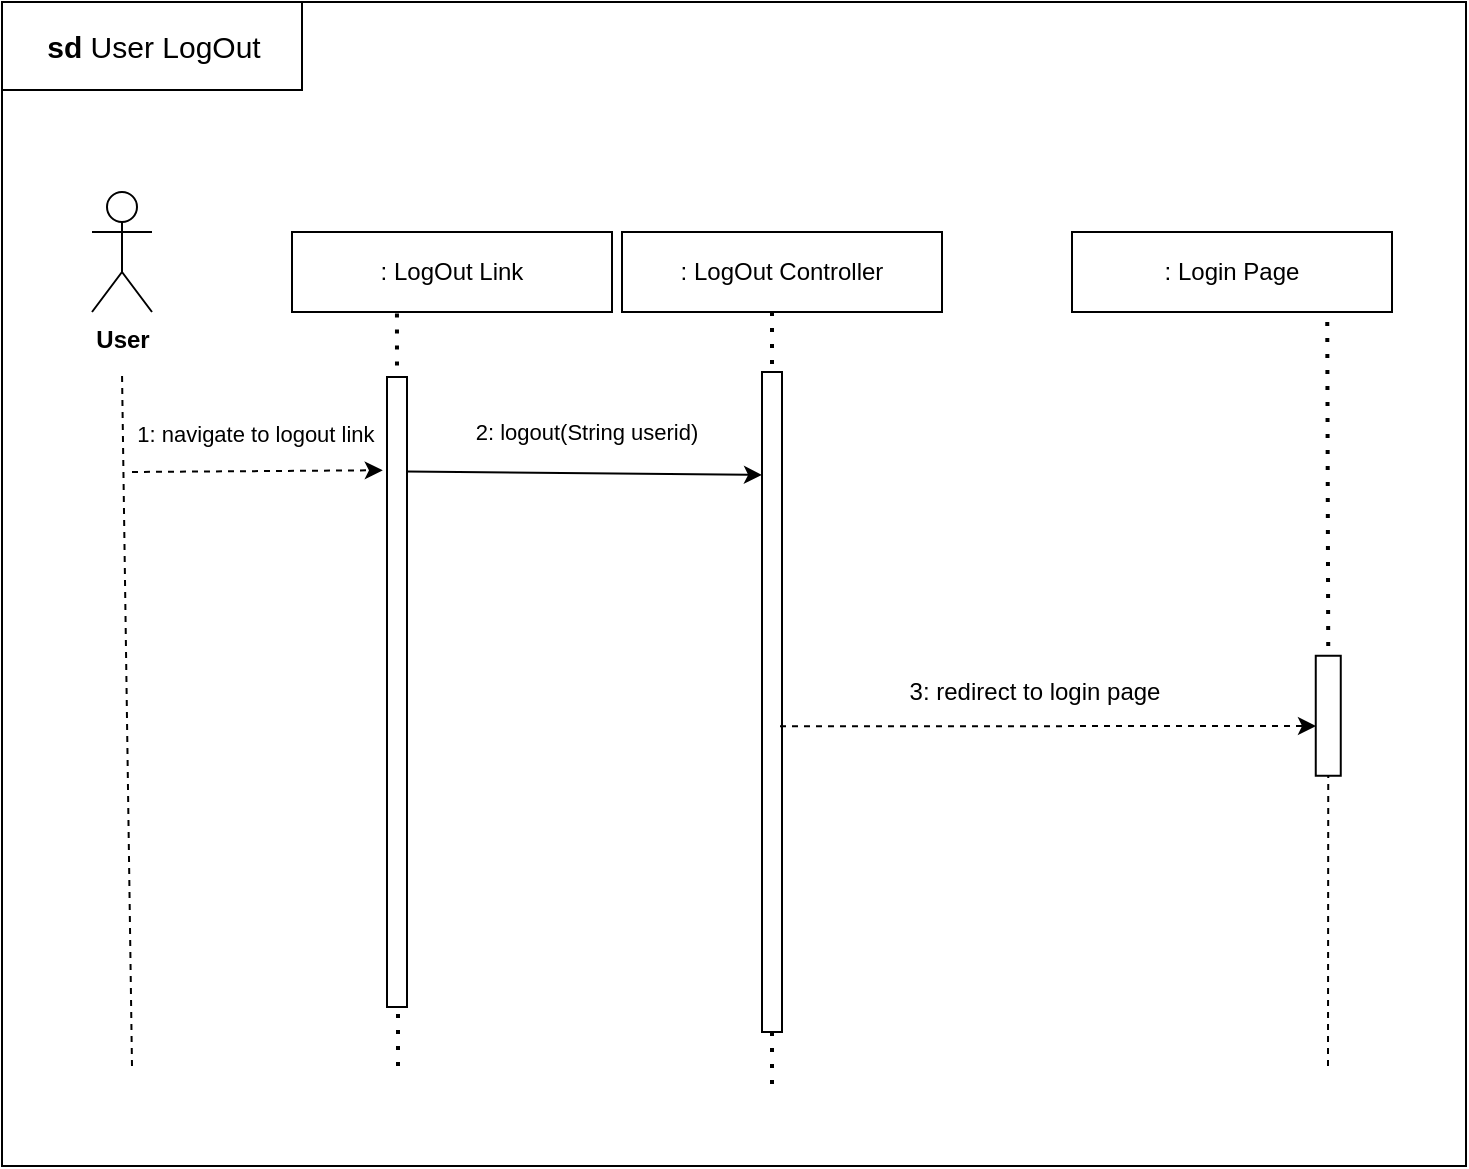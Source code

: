 <mxfile version="21.3.2" type="github">
  <diagram name="Page-1" id="2dU7M76fELoN2mDq0Bwb">
    <mxGraphModel dx="1562" dy="810" grid="0" gridSize="10" guides="1" tooltips="1" connect="1" arrows="1" fold="1" page="1" pageScale="1" pageWidth="1100" pageHeight="850" math="0" shadow="0">
      <root>
        <mxCell id="0" />
        <mxCell id="1" parent="0" />
        <mxCell id="RCdqI_Ovwri8Ju2y_6tO-2" value="" style="group" vertex="1" connectable="0" parent="1">
          <mxGeometry x="150" y="96" width="732" height="582" as="geometry" />
        </mxCell>
        <mxCell id="glwzCVS7DkdntRkq9uP9-1" value="" style="rounded=0;whiteSpace=wrap;html=1;" parent="RCdqI_Ovwri8Ju2y_6tO-2" vertex="1">
          <mxGeometry width="732" height="582" as="geometry" />
        </mxCell>
        <mxCell id="glwzCVS7DkdntRkq9uP9-2" value="" style="endArrow=none;dashed=1;html=1;rounded=0;" parent="RCdqI_Ovwri8Ju2y_6tO-2" edge="1">
          <mxGeometry width="50" height="50" relative="1" as="geometry">
            <mxPoint x="65" y="532" as="sourcePoint" />
            <mxPoint x="60" y="185" as="targetPoint" />
          </mxGeometry>
        </mxCell>
        <mxCell id="glwzCVS7DkdntRkq9uP9-3" value="&lt;b&gt;User&lt;/b&gt;" style="shape=umlActor;verticalLabelPosition=bottom;verticalAlign=top;html=1;outlineConnect=0;" parent="RCdqI_Ovwri8Ju2y_6tO-2" vertex="1">
          <mxGeometry x="45" y="95" width="30" height="60" as="geometry" />
        </mxCell>
        <mxCell id="glwzCVS7DkdntRkq9uP9-4" value=": LogOut Link" style="rounded=0;whiteSpace=wrap;html=1;" parent="RCdqI_Ovwri8Ju2y_6tO-2" vertex="1">
          <mxGeometry x="145" y="115" width="160" height="40" as="geometry" />
        </mxCell>
        <mxCell id="glwzCVS7DkdntRkq9uP9-5" value=": LogOut Controller" style="rounded=0;whiteSpace=wrap;html=1;" parent="RCdqI_Ovwri8Ju2y_6tO-2" vertex="1">
          <mxGeometry x="310" y="115" width="160" height="40" as="geometry" />
        </mxCell>
        <mxCell id="glwzCVS7DkdntRkq9uP9-6" value=": Login Page" style="rounded=0;whiteSpace=wrap;html=1;" parent="RCdqI_Ovwri8Ju2y_6tO-2" vertex="1">
          <mxGeometry x="535" y="115" width="160" height="40" as="geometry" />
        </mxCell>
        <mxCell id="glwzCVS7DkdntRkq9uP9-7" value="" style="rounded=0;whiteSpace=wrap;html=1;rotation=90;" parent="RCdqI_Ovwri8Ju2y_6tO-2" vertex="1">
          <mxGeometry x="40" y="340" width="315" height="10" as="geometry" />
        </mxCell>
        <mxCell id="glwzCVS7DkdntRkq9uP9-8" value="" style="rounded=0;whiteSpace=wrap;html=1;rotation=90;" parent="RCdqI_Ovwri8Ju2y_6tO-2" vertex="1">
          <mxGeometry x="220" y="345" width="330" height="10" as="geometry" />
        </mxCell>
        <mxCell id="glwzCVS7DkdntRkq9uP9-9" value="" style="rounded=0;whiteSpace=wrap;html=1;rotation=90;" parent="RCdqI_Ovwri8Ju2y_6tO-2" vertex="1">
          <mxGeometry x="633.13" y="350.63" width="60" height="12.5" as="geometry" />
        </mxCell>
        <mxCell id="glwzCVS7DkdntRkq9uP9-10" value="" style="endArrow=classic;html=1;rounded=0;dashed=1;entryX=0.148;entryY=1.21;entryDx=0;entryDy=0;entryPerimeter=0;" parent="RCdqI_Ovwri8Ju2y_6tO-2" edge="1" target="glwzCVS7DkdntRkq9uP9-7">
          <mxGeometry width="50" height="50" relative="1" as="geometry">
            <mxPoint x="65" y="235" as="sourcePoint" />
            <mxPoint x="185" y="235" as="targetPoint" />
          </mxGeometry>
        </mxCell>
        <mxCell id="glwzCVS7DkdntRkq9uP9-11" value="" style="endArrow=classic;html=1;rounded=0;exitX=0.15;exitY=0.01;exitDx=0;exitDy=0;exitPerimeter=0;entryX=0.156;entryY=1;entryDx=0;entryDy=0;entryPerimeter=0;" parent="RCdqI_Ovwri8Ju2y_6tO-2" source="glwzCVS7DkdntRkq9uP9-7" edge="1" target="glwzCVS7DkdntRkq9uP9-8">
          <mxGeometry width="50" height="50" relative="1" as="geometry">
            <mxPoint x="206.5" y="236" as="sourcePoint" />
            <mxPoint x="375" y="235" as="targetPoint" />
          </mxGeometry>
        </mxCell>
        <mxCell id="glwzCVS7DkdntRkq9uP9-14" value="" style="endArrow=none;dashed=1;html=1;dashPattern=1 3;strokeWidth=2;rounded=0;exitX=0.328;exitY=1.02;exitDx=0;exitDy=0;exitPerimeter=0;entryX=0;entryY=0.5;entryDx=0;entryDy=0;" parent="RCdqI_Ovwri8Ju2y_6tO-2" source="glwzCVS7DkdntRkq9uP9-4" target="glwzCVS7DkdntRkq9uP9-7" edge="1">
          <mxGeometry width="50" height="50" relative="1" as="geometry">
            <mxPoint x="225" y="205" as="sourcePoint" />
            <mxPoint x="225" y="225.711" as="targetPoint" />
          </mxGeometry>
        </mxCell>
        <mxCell id="glwzCVS7DkdntRkq9uP9-15" value="" style="endArrow=none;dashed=1;html=1;dashPattern=1 3;strokeWidth=2;rounded=0;entryX=0;entryY=0.5;entryDx=0;entryDy=0;" parent="RCdqI_Ovwri8Ju2y_6tO-2" target="glwzCVS7DkdntRkq9uP9-8" edge="1">
          <mxGeometry width="50" height="50" relative="1" as="geometry">
            <mxPoint x="385" y="155" as="sourcePoint" />
            <mxPoint x="208" y="198" as="targetPoint" />
          </mxGeometry>
        </mxCell>
        <mxCell id="glwzCVS7DkdntRkq9uP9-16" value="" style="endArrow=none;dashed=1;html=1;dashPattern=1 3;strokeWidth=2;rounded=0;entryX=0;entryY=0.5;entryDx=0;entryDy=0;" parent="RCdqI_Ovwri8Ju2y_6tO-2" target="glwzCVS7DkdntRkq9uP9-9" edge="1">
          <mxGeometry width="50" height="50" relative="1" as="geometry">
            <mxPoint x="662.63" y="160" as="sourcePoint" />
            <mxPoint x="662.63" y="190" as="targetPoint" />
          </mxGeometry>
        </mxCell>
        <mxCell id="glwzCVS7DkdntRkq9uP9-17" value="2: logout(String userid)" style="text;html=1;align=center;verticalAlign=middle;resizable=0;points=[];autosize=1;strokeColor=none;fillColor=none;fontSize=11;" parent="RCdqI_Ovwri8Ju2y_6tO-2" vertex="1">
          <mxGeometry x="227" y="202" width="129" height="25" as="geometry" />
        </mxCell>
        <mxCell id="glwzCVS7DkdntRkq9uP9-19" value="3: redirect to login page" style="text;html=1;align=center;verticalAlign=middle;resizable=0;points=[];autosize=1;strokeColor=none;fillColor=none;" parent="RCdqI_Ovwri8Ju2y_6tO-2" vertex="1">
          <mxGeometry x="444" y="332" width="143" height="26" as="geometry" />
        </mxCell>
        <mxCell id="glwzCVS7DkdntRkq9uP9-20" value="" style="endArrow=none;dashed=1;html=1;rounded=0;entryX=1;entryY=0.5;entryDx=0;entryDy=0;" parent="RCdqI_Ovwri8Ju2y_6tO-2" target="glwzCVS7DkdntRkq9uP9-9" edge="1">
          <mxGeometry width="50" height="50" relative="1" as="geometry">
            <mxPoint x="663" y="532" as="sourcePoint" />
            <mxPoint x="665" y="445" as="targetPoint" />
          </mxGeometry>
        </mxCell>
        <mxCell id="glwzCVS7DkdntRkq9uP9-21" value="1: navigate to logout link&lt;span style=&quot;white-space: pre;&quot;&gt;	&lt;/span&gt;" style="text;html=1;align=center;verticalAlign=middle;resizable=0;points=[];autosize=1;strokeColor=none;fillColor=none;fontSize=11;" parent="RCdqI_Ovwri8Ju2y_6tO-2" vertex="1">
          <mxGeometry x="58" y="203" width="140" height="25" as="geometry" />
        </mxCell>
        <mxCell id="glwzCVS7DkdntRkq9uP9-22" value="" style="rounded=0;whiteSpace=wrap;html=1;" parent="RCdqI_Ovwri8Ju2y_6tO-2" vertex="1">
          <mxGeometry width="150" height="44" as="geometry" />
        </mxCell>
        <mxCell id="glwzCVS7DkdntRkq9uP9-23" value="&lt;b style=&quot;font-size: 15px;&quot;&gt;sd&lt;/b&gt; User LogOut" style="text;html=1;strokeColor=none;fillColor=none;align=center;verticalAlign=middle;whiteSpace=wrap;rounded=0;fontSize=15;" parent="RCdqI_Ovwri8Ju2y_6tO-2" vertex="1">
          <mxGeometry x="2" width="148" height="44" as="geometry" />
        </mxCell>
        <mxCell id="glwzCVS7DkdntRkq9uP9-28" value="" style="endArrow=none;dashed=1;html=1;dashPattern=1 3;strokeWidth=2;rounded=0;entryX=0;entryY=0.5;entryDx=0;entryDy=0;" parent="RCdqI_Ovwri8Ju2y_6tO-2" edge="1">
          <mxGeometry width="50" height="50" relative="1" as="geometry">
            <mxPoint x="385" y="515" as="sourcePoint" />
            <mxPoint x="385" y="545" as="targetPoint" />
          </mxGeometry>
        </mxCell>
        <mxCell id="glwzCVS7DkdntRkq9uP9-29" value="" style="endArrow=none;dashed=1;html=1;dashPattern=1 3;strokeWidth=2;rounded=0;entryX=0;entryY=0.5;entryDx=0;entryDy=0;" parent="RCdqI_Ovwri8Ju2y_6tO-2" edge="1">
          <mxGeometry width="50" height="50" relative="1" as="geometry">
            <mxPoint x="198" y="506" as="sourcePoint" />
            <mxPoint x="198" y="536" as="targetPoint" />
          </mxGeometry>
        </mxCell>
        <mxCell id="RCdqI_Ovwri8Ju2y_6tO-1" value="" style="endArrow=classic;html=1;rounded=0;dashed=1;" edge="1" parent="RCdqI_Ovwri8Ju2y_6tO-2">
          <mxGeometry width="50" height="50" relative="1" as="geometry">
            <mxPoint x="389" y="362.13" as="sourcePoint" />
            <mxPoint x="657" y="362" as="targetPoint" />
          </mxGeometry>
        </mxCell>
      </root>
    </mxGraphModel>
  </diagram>
</mxfile>
